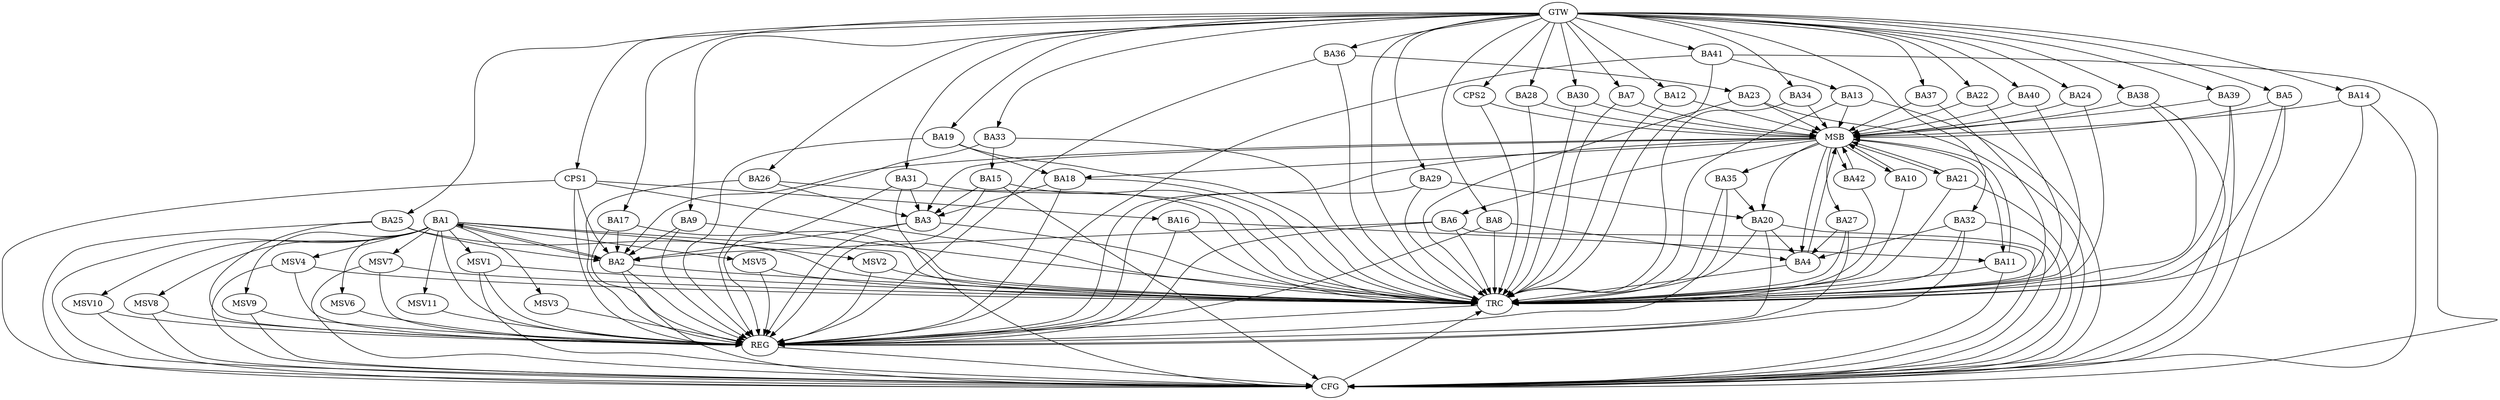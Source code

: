 strict digraph G {
  BA1 [ label="BA1" ];
  BA2 [ label="BA2" ];
  BA3 [ label="BA3" ];
  BA4 [ label="BA4" ];
  BA5 [ label="BA5" ];
  BA6 [ label="BA6" ];
  BA7 [ label="BA7" ];
  BA8 [ label="BA8" ];
  BA9 [ label="BA9" ];
  BA10 [ label="BA10" ];
  BA11 [ label="BA11" ];
  BA12 [ label="BA12" ];
  BA13 [ label="BA13" ];
  BA14 [ label="BA14" ];
  BA15 [ label="BA15" ];
  BA16 [ label="BA16" ];
  BA17 [ label="BA17" ];
  BA18 [ label="BA18" ];
  BA19 [ label="BA19" ];
  BA20 [ label="BA20" ];
  BA21 [ label="BA21" ];
  BA22 [ label="BA22" ];
  BA23 [ label="BA23" ];
  BA24 [ label="BA24" ];
  BA25 [ label="BA25" ];
  BA26 [ label="BA26" ];
  BA27 [ label="BA27" ];
  BA28 [ label="BA28" ];
  BA29 [ label="BA29" ];
  BA30 [ label="BA30" ];
  BA31 [ label="BA31" ];
  BA32 [ label="BA32" ];
  BA33 [ label="BA33" ];
  BA34 [ label="BA34" ];
  BA35 [ label="BA35" ];
  BA36 [ label="BA36" ];
  BA37 [ label="BA37" ];
  BA38 [ label="BA38" ];
  BA39 [ label="BA39" ];
  BA40 [ label="BA40" ];
  BA41 [ label="BA41" ];
  BA42 [ label="BA42" ];
  CPS1 [ label="CPS1" ];
  CPS2 [ label="CPS2" ];
  GTW [ label="GTW" ];
  REG [ label="REG" ];
  MSB [ label="MSB" ];
  CFG [ label="CFG" ];
  TRC [ label="TRC" ];
  MSV1 [ label="MSV1" ];
  MSV2 [ label="MSV2" ];
  MSV3 [ label="MSV3" ];
  MSV4 [ label="MSV4" ];
  MSV5 [ label="MSV5" ];
  MSV6 [ label="MSV6" ];
  MSV7 [ label="MSV7" ];
  MSV8 [ label="MSV8" ];
  MSV9 [ label="MSV9" ];
  MSV10 [ label="MSV10" ];
  MSV11 [ label="MSV11" ];
  BA1 -> BA2;
  BA2 -> BA1;
  BA3 -> BA2;
  BA6 -> BA2;
  BA8 -> BA4;
  BA9 -> BA2;
  BA15 -> BA3;
  BA16 -> BA11;
  BA17 -> BA2;
  BA18 -> BA3;
  BA19 -> BA18;
  BA20 -> BA4;
  BA25 -> BA2;
  BA26 -> BA3;
  BA27 -> BA4;
  BA29 -> BA20;
  BA31 -> BA3;
  BA32 -> BA4;
  BA33 -> BA15;
  BA35 -> BA20;
  BA36 -> BA23;
  BA41 -> BA13;
  CPS1 -> BA16;
  CPS1 -> BA2;
  GTW -> BA5;
  GTW -> BA7;
  GTW -> BA8;
  GTW -> BA9;
  GTW -> BA12;
  GTW -> BA14;
  GTW -> BA17;
  GTW -> BA19;
  GTW -> BA22;
  GTW -> BA24;
  GTW -> BA25;
  GTW -> BA26;
  GTW -> BA28;
  GTW -> BA29;
  GTW -> BA30;
  GTW -> BA31;
  GTW -> BA32;
  GTW -> BA33;
  GTW -> BA34;
  GTW -> BA36;
  GTW -> BA37;
  GTW -> BA38;
  GTW -> BA39;
  GTW -> BA40;
  GTW -> BA41;
  GTW -> CPS1;
  GTW -> CPS2;
  BA1 -> REG;
  BA2 -> REG;
  BA3 -> REG;
  BA6 -> REG;
  BA8 -> REG;
  BA9 -> REG;
  BA15 -> REG;
  BA16 -> REG;
  BA17 -> REG;
  BA18 -> REG;
  BA19 -> REG;
  BA20 -> REG;
  BA25 -> REG;
  BA26 -> REG;
  BA27 -> REG;
  BA29 -> REG;
  BA31 -> REG;
  BA32 -> REG;
  BA33 -> REG;
  BA35 -> REG;
  BA36 -> REG;
  BA41 -> REG;
  CPS1 -> REG;
  BA4 -> MSB;
  MSB -> BA3;
  MSB -> REG;
  BA5 -> MSB;
  MSB -> BA4;
  BA7 -> MSB;
  BA10 -> MSB;
  MSB -> BA2;
  BA11 -> MSB;
  BA12 -> MSB;
  BA13 -> MSB;
  MSB -> BA6;
  BA14 -> MSB;
  BA21 -> MSB;
  MSB -> BA18;
  BA22 -> MSB;
  MSB -> BA20;
  BA23 -> MSB;
  MSB -> BA11;
  BA24 -> MSB;
  BA28 -> MSB;
  BA30 -> MSB;
  BA34 -> MSB;
  BA37 -> MSB;
  MSB -> BA10;
  BA38 -> MSB;
  BA39 -> MSB;
  BA40 -> MSB;
  BA42 -> MSB;
  CPS2 -> MSB;
  MSB -> BA35;
  MSB -> BA42;
  MSB -> BA27;
  MSB -> BA21;
  BA41 -> CFG;
  BA6 -> CFG;
  BA15 -> CFG;
  CPS1 -> CFG;
  BA23 -> CFG;
  BA38 -> CFG;
  BA39 -> CFG;
  BA1 -> CFG;
  BA13 -> CFG;
  BA2 -> CFG;
  BA14 -> CFG;
  BA32 -> CFG;
  BA31 -> CFG;
  BA11 -> CFG;
  BA5 -> CFG;
  BA25 -> CFG;
  BA20 -> CFG;
  BA21 -> CFG;
  REG -> CFG;
  BA1 -> TRC;
  BA2 -> TRC;
  BA3 -> TRC;
  BA4 -> TRC;
  BA5 -> TRC;
  BA6 -> TRC;
  BA7 -> TRC;
  BA8 -> TRC;
  BA9 -> TRC;
  BA10 -> TRC;
  BA11 -> TRC;
  BA12 -> TRC;
  BA13 -> TRC;
  BA14 -> TRC;
  BA15 -> TRC;
  BA16 -> TRC;
  BA17 -> TRC;
  BA18 -> TRC;
  BA19 -> TRC;
  BA20 -> TRC;
  BA21 -> TRC;
  BA22 -> TRC;
  BA23 -> TRC;
  BA24 -> TRC;
  BA25 -> TRC;
  BA26 -> TRC;
  BA27 -> TRC;
  BA28 -> TRC;
  BA29 -> TRC;
  BA30 -> TRC;
  BA31 -> TRC;
  BA32 -> TRC;
  BA33 -> TRC;
  BA34 -> TRC;
  BA35 -> TRC;
  BA36 -> TRC;
  BA37 -> TRC;
  BA38 -> TRC;
  BA39 -> TRC;
  BA40 -> TRC;
  BA41 -> TRC;
  BA42 -> TRC;
  CPS1 -> TRC;
  CPS2 -> TRC;
  GTW -> TRC;
  CFG -> TRC;
  TRC -> REG;
  BA1 -> MSV1;
  MSV1 -> REG;
  MSV1 -> TRC;
  MSV1 -> CFG;
  BA1 -> MSV2;
  BA1 -> MSV3;
  BA1 -> MSV4;
  BA1 -> MSV5;
  BA1 -> MSV6;
  MSV2 -> REG;
  MSV2 -> TRC;
  MSV3 -> REG;
  MSV4 -> REG;
  MSV4 -> TRC;
  MSV4 -> CFG;
  MSV5 -> REG;
  MSV5 -> TRC;
  MSV6 -> REG;
  BA1 -> MSV7;
  MSV7 -> REG;
  MSV7 -> TRC;
  MSV7 -> CFG;
  BA1 -> MSV8;
  BA1 -> MSV9;
  MSV8 -> REG;
  MSV8 -> CFG;
  MSV9 -> REG;
  MSV9 -> CFG;
  BA1 -> MSV10;
  BA1 -> MSV11;
  MSV10 -> REG;
  MSV10 -> CFG;
  MSV11 -> REG;
}
